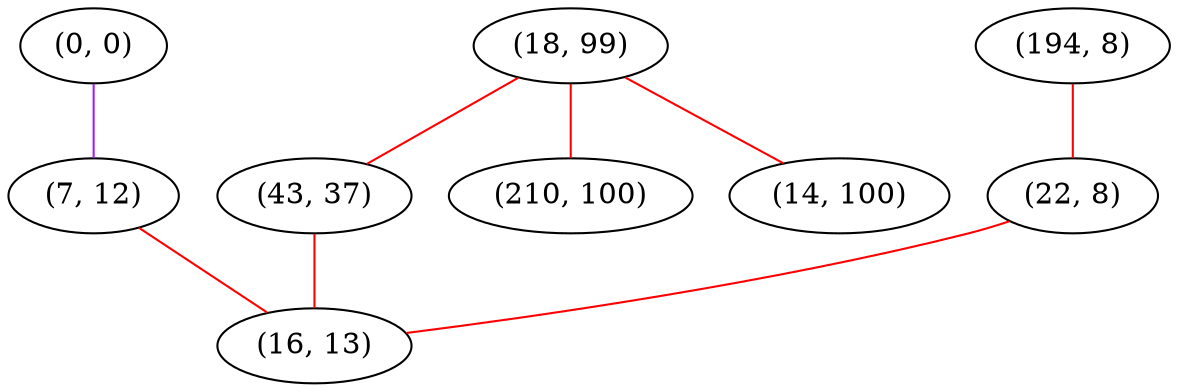 graph "" {
"(0, 0)";
"(18, 99)";
"(43, 37)";
"(7, 12)";
"(194, 8)";
"(210, 100)";
"(22, 8)";
"(14, 100)";
"(16, 13)";
"(0, 0)" -- "(7, 12)"  [color=purple, key=0, weight=4];
"(18, 99)" -- "(14, 100)"  [color=red, key=0, weight=1];
"(18, 99)" -- "(210, 100)"  [color=red, key=0, weight=1];
"(18, 99)" -- "(43, 37)"  [color=red, key=0, weight=1];
"(43, 37)" -- "(16, 13)"  [color=red, key=0, weight=1];
"(7, 12)" -- "(16, 13)"  [color=red, key=0, weight=1];
"(194, 8)" -- "(22, 8)"  [color=red, key=0, weight=1];
"(22, 8)" -- "(16, 13)"  [color=red, key=0, weight=1];
}
